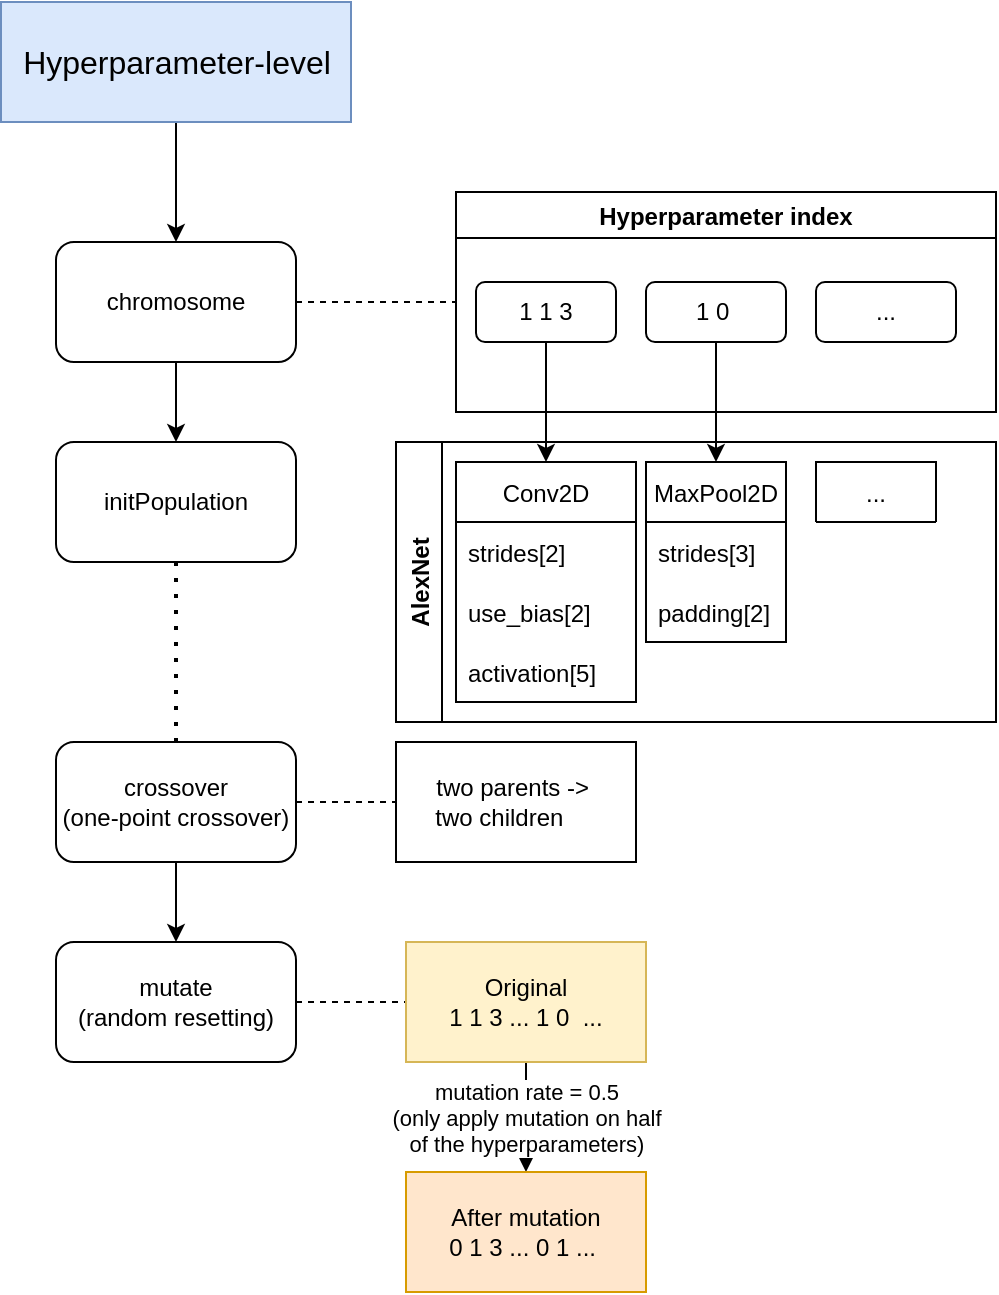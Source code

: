 <mxfile version="16.6.2" type="github">
  <diagram id="QcoNlvzZdOJHn5m3_Gcg" name="Page-1">
    <mxGraphModel dx="656" dy="606" grid="1" gridSize="10" guides="1" tooltips="1" connect="1" arrows="1" fold="1" page="1" pageScale="1" pageWidth="827" pageHeight="1169" math="0" shadow="0">
      <root>
        <mxCell id="0" />
        <mxCell id="1" parent="0" />
        <mxCell id="WLsBAxwANJh_R0PL17Mm-3" style="edgeStyle=orthogonalEdgeStyle;rounded=0;orthogonalLoop=1;jettySize=auto;html=1;entryX=0.5;entryY=0;entryDx=0;entryDy=0;" parent="1" source="WLsBAxwANJh_R0PL17Mm-1" target="WLsBAxwANJh_R0PL17Mm-2" edge="1">
          <mxGeometry relative="1" as="geometry" />
        </mxCell>
        <mxCell id="WLsBAxwANJh_R0PL17Mm-1" value="Hyperparameter-level" style="rounded=0;whiteSpace=wrap;html=1;fontSize=16;fillColor=#dae8fc;strokeColor=#6c8ebf;" parent="1" vertex="1">
          <mxGeometry x="212.5" y="140" width="175" height="60" as="geometry" />
        </mxCell>
        <mxCell id="WLsBAxwANJh_R0PL17Mm-33" style="edgeStyle=orthogonalEdgeStyle;rounded=0;orthogonalLoop=1;jettySize=auto;html=1;" parent="1" source="WLsBAxwANJh_R0PL17Mm-2" target="WLsBAxwANJh_R0PL17Mm-32" edge="1">
          <mxGeometry relative="1" as="geometry" />
        </mxCell>
        <mxCell id="WLsBAxwANJh_R0PL17Mm-2" value="chromosome" style="rounded=1;whiteSpace=wrap;html=1;" parent="1" vertex="1">
          <mxGeometry x="240" y="260" width="120" height="60" as="geometry" />
        </mxCell>
        <mxCell id="WLsBAxwANJh_R0PL17Mm-4" value="" style="endArrow=none;dashed=1;html=1;rounded=0;exitX=1;exitY=0.5;exitDx=0;exitDy=0;entryX=0;entryY=0.5;entryDx=0;entryDy=0;" parent="1" source="WLsBAxwANJh_R0PL17Mm-2" target="WLsBAxwANJh_R0PL17Mm-29" edge="1">
          <mxGeometry width="50" height="50" relative="1" as="geometry">
            <mxPoint x="450" y="260" as="sourcePoint" />
            <mxPoint x="440" y="290" as="targetPoint" />
          </mxGeometry>
        </mxCell>
        <mxCell id="WLsBAxwANJh_R0PL17Mm-26" style="edgeStyle=orthogonalEdgeStyle;rounded=0;orthogonalLoop=1;jettySize=auto;html=1;exitX=0.5;exitY=1;exitDx=0;exitDy=0;" parent="1" source="WLsBAxwANJh_R0PL17Mm-6" target="WLsBAxwANJh_R0PL17Mm-14" edge="1">
          <mxGeometry relative="1" as="geometry" />
        </mxCell>
        <mxCell id="WLsBAxwANJh_R0PL17Mm-27" style="edgeStyle=orthogonalEdgeStyle;rounded=0;orthogonalLoop=1;jettySize=auto;html=1;exitX=0.5;exitY=1;exitDx=0;exitDy=0;entryX=0.5;entryY=0;entryDx=0;entryDy=0;" parent="1" source="WLsBAxwANJh_R0PL17Mm-7" target="WLsBAxwANJh_R0PL17Mm-18" edge="1">
          <mxGeometry relative="1" as="geometry" />
        </mxCell>
        <mxCell id="WLsBAxwANJh_R0PL17Mm-12" value="AlexNet" style="swimlane;horizontal=0;" parent="1" vertex="1">
          <mxGeometry x="410" y="360" width="300" height="140" as="geometry" />
        </mxCell>
        <mxCell id="WLsBAxwANJh_R0PL17Mm-14" value="Conv2D" style="swimlane;fontStyle=0;childLayout=stackLayout;horizontal=1;startSize=30;horizontalStack=0;resizeParent=1;resizeParentMax=0;resizeLast=0;collapsible=1;marginBottom=0;" parent="WLsBAxwANJh_R0PL17Mm-12" vertex="1">
          <mxGeometry x="30" y="10" width="90" height="120" as="geometry" />
        </mxCell>
        <mxCell id="WLsBAxwANJh_R0PL17Mm-15" value="strides[2]" style="text;strokeColor=none;fillColor=none;align=left;verticalAlign=middle;spacingLeft=4;spacingRight=4;overflow=hidden;points=[[0,0.5],[1,0.5]];portConstraint=eastwest;rotatable=0;" parent="WLsBAxwANJh_R0PL17Mm-14" vertex="1">
          <mxGeometry y="30" width="90" height="30" as="geometry" />
        </mxCell>
        <mxCell id="WLsBAxwANJh_R0PL17Mm-16" value="use_bias[2]" style="text;strokeColor=none;fillColor=none;align=left;verticalAlign=middle;spacingLeft=4;spacingRight=4;overflow=hidden;points=[[0,0.5],[1,0.5]];portConstraint=eastwest;rotatable=0;" parent="WLsBAxwANJh_R0PL17Mm-14" vertex="1">
          <mxGeometry y="60" width="90" height="30" as="geometry" />
        </mxCell>
        <mxCell id="WLsBAxwANJh_R0PL17Mm-17" value="activation[5]" style="text;strokeColor=none;fillColor=none;align=left;verticalAlign=middle;spacingLeft=4;spacingRight=4;overflow=hidden;points=[[0,0.5],[1,0.5]];portConstraint=eastwest;rotatable=0;" parent="WLsBAxwANJh_R0PL17Mm-14" vertex="1">
          <mxGeometry y="90" width="90" height="30" as="geometry" />
        </mxCell>
        <mxCell id="WLsBAxwANJh_R0PL17Mm-18" value="MaxPool2D" style="swimlane;fontStyle=0;childLayout=stackLayout;horizontal=1;startSize=30;horizontalStack=0;resizeParent=1;resizeParentMax=0;resizeLast=0;collapsible=1;marginBottom=0;" parent="WLsBAxwANJh_R0PL17Mm-12" vertex="1">
          <mxGeometry x="125" y="10" width="70" height="90" as="geometry" />
        </mxCell>
        <mxCell id="WLsBAxwANJh_R0PL17Mm-19" value="strides[3]" style="text;strokeColor=none;fillColor=none;align=left;verticalAlign=middle;spacingLeft=4;spacingRight=4;overflow=hidden;points=[[0,0.5],[1,0.5]];portConstraint=eastwest;rotatable=0;" parent="WLsBAxwANJh_R0PL17Mm-18" vertex="1">
          <mxGeometry y="30" width="70" height="30" as="geometry" />
        </mxCell>
        <mxCell id="WLsBAxwANJh_R0PL17Mm-20" value="padding[2]" style="text;strokeColor=none;fillColor=none;align=left;verticalAlign=middle;spacingLeft=4;spacingRight=4;overflow=hidden;points=[[0,0.5],[1,0.5]];portConstraint=eastwest;rotatable=0;" parent="WLsBAxwANJh_R0PL17Mm-18" vertex="1">
          <mxGeometry y="60" width="70" height="30" as="geometry" />
        </mxCell>
        <mxCell id="WLsBAxwANJh_R0PL17Mm-22" value="..." style="swimlane;fontStyle=0;childLayout=stackLayout;horizontal=1;startSize=30;horizontalStack=0;resizeParent=1;resizeParentMax=0;resizeLast=0;collapsible=1;marginBottom=0;" parent="WLsBAxwANJh_R0PL17Mm-12" vertex="1" collapsed="1">
          <mxGeometry x="210" y="10" width="60" height="30" as="geometry">
            <mxRectangle x="210" y="10" width="70" height="60" as="alternateBounds" />
          </mxGeometry>
        </mxCell>
        <mxCell id="WLsBAxwANJh_R0PL17Mm-29" value="Hyperparameter index" style="swimlane;" parent="1" vertex="1">
          <mxGeometry x="440" y="235" width="270" height="110" as="geometry" />
        </mxCell>
        <mxCell id="WLsBAxwANJh_R0PL17Mm-6" value="1 1 3" style="rounded=1;whiteSpace=wrap;html=1;" parent="WLsBAxwANJh_R0PL17Mm-29" vertex="1">
          <mxGeometry x="10" y="45" width="70" height="30" as="geometry" />
        </mxCell>
        <mxCell id="WLsBAxwANJh_R0PL17Mm-7" value="1 0&amp;nbsp;" style="rounded=1;whiteSpace=wrap;html=1;" parent="WLsBAxwANJh_R0PL17Mm-29" vertex="1">
          <mxGeometry x="95" y="45" width="70" height="30" as="geometry" />
        </mxCell>
        <mxCell id="WLsBAxwANJh_R0PL17Mm-8" value="..." style="rounded=1;whiteSpace=wrap;html=1;" parent="WLsBAxwANJh_R0PL17Mm-29" vertex="1">
          <mxGeometry x="180" y="45" width="70" height="30" as="geometry" />
        </mxCell>
        <mxCell id="WLsBAxwANJh_R0PL17Mm-32" value="initPopulation" style="rounded=1;whiteSpace=wrap;html=1;" parent="1" vertex="1">
          <mxGeometry x="240" y="360" width="120" height="60" as="geometry" />
        </mxCell>
        <mxCell id="WLsBAxwANJh_R0PL17Mm-36" value="" style="endArrow=none;dashed=1;html=1;dashPattern=1 3;strokeWidth=2;rounded=0;entryX=0.5;entryY=1;entryDx=0;entryDy=0;exitX=0.5;exitY=0;exitDx=0;exitDy=0;" parent="1" source="WLsBAxwANJh_R0PL17Mm-37" target="WLsBAxwANJh_R0PL17Mm-32" edge="1">
          <mxGeometry width="50" height="50" relative="1" as="geometry">
            <mxPoint x="290" y="480" as="sourcePoint" />
            <mxPoint x="330" y="470" as="targetPoint" />
          </mxGeometry>
        </mxCell>
        <mxCell id="WLsBAxwANJh_R0PL17Mm-39" style="edgeStyle=orthogonalEdgeStyle;rounded=0;orthogonalLoop=1;jettySize=auto;html=1;" parent="1" source="WLsBAxwANJh_R0PL17Mm-37" target="WLsBAxwANJh_R0PL17Mm-38" edge="1">
          <mxGeometry relative="1" as="geometry" />
        </mxCell>
        <mxCell id="rTqF3BOKp0OAgKnrvoar-5" style="edgeStyle=orthogonalEdgeStyle;rounded=0;orthogonalLoop=1;jettySize=auto;html=1;dashed=1;endArrow=none;endFill=0;" parent="1" source="WLsBAxwANJh_R0PL17Mm-37" edge="1">
          <mxGeometry relative="1" as="geometry">
            <mxPoint x="410" y="540" as="targetPoint" />
          </mxGeometry>
        </mxCell>
        <mxCell id="WLsBAxwANJh_R0PL17Mm-37" value="crossover&lt;br&gt;(one-point crossover)" style="rounded=1;whiteSpace=wrap;html=1;" parent="1" vertex="1">
          <mxGeometry x="240" y="510" width="120" height="60" as="geometry" />
        </mxCell>
        <mxCell id="rTqF3BOKp0OAgKnrvoar-4" style="edgeStyle=orthogonalEdgeStyle;rounded=0;orthogonalLoop=1;jettySize=auto;html=1;entryX=0;entryY=0.5;entryDx=0;entryDy=0;dashed=1;endArrow=none;endFill=0;" parent="1" source="WLsBAxwANJh_R0PL17Mm-38" target="rTqF3BOKp0OAgKnrvoar-1" edge="1">
          <mxGeometry relative="1" as="geometry" />
        </mxCell>
        <mxCell id="WLsBAxwANJh_R0PL17Mm-38" value="mutate&lt;br&gt;(random resetting)" style="rounded=1;whiteSpace=wrap;html=1;" parent="1" vertex="1">
          <mxGeometry x="240" y="610" width="120" height="60" as="geometry" />
        </mxCell>
        <mxCell id="rTqF3BOKp0OAgKnrvoar-3" value="mutation rate = 0.5&lt;br&gt;(only apply mutation on half&lt;br&gt;of the hyperparameters)" style="edgeStyle=orthogonalEdgeStyle;rounded=0;orthogonalLoop=1;jettySize=auto;html=1;" parent="1" source="rTqF3BOKp0OAgKnrvoar-1" target="rTqF3BOKp0OAgKnrvoar-2" edge="1">
          <mxGeometry relative="1" as="geometry" />
        </mxCell>
        <mxCell id="rTqF3BOKp0OAgKnrvoar-1" value="Original&lt;br&gt;1 1 3 ... 1 0 &amp;nbsp;..." style="rounded=0;whiteSpace=wrap;html=1;fillColor=#fff2cc;strokeColor=#d6b656;" parent="1" vertex="1">
          <mxGeometry x="415" y="610" width="120" height="60" as="geometry" />
        </mxCell>
        <mxCell id="rTqF3BOKp0OAgKnrvoar-2" value="After mutation&lt;br&gt;0 1 3 ... 0 1 ...&amp;nbsp;" style="rounded=0;whiteSpace=wrap;html=1;fillColor=#ffe6cc;strokeColor=#d79b00;" parent="1" vertex="1">
          <mxGeometry x="415" y="725" width="120" height="60" as="geometry" />
        </mxCell>
        <mxCell id="rTqF3BOKp0OAgKnrvoar-7" value="two parents -&amp;gt;&amp;nbsp;&lt;br&gt;two children &amp;nbsp; &amp;nbsp;&amp;nbsp;" style="rounded=0;whiteSpace=wrap;html=1;" parent="1" vertex="1">
          <mxGeometry x="410" y="510" width="120" height="60" as="geometry" />
        </mxCell>
      </root>
    </mxGraphModel>
  </diagram>
</mxfile>
